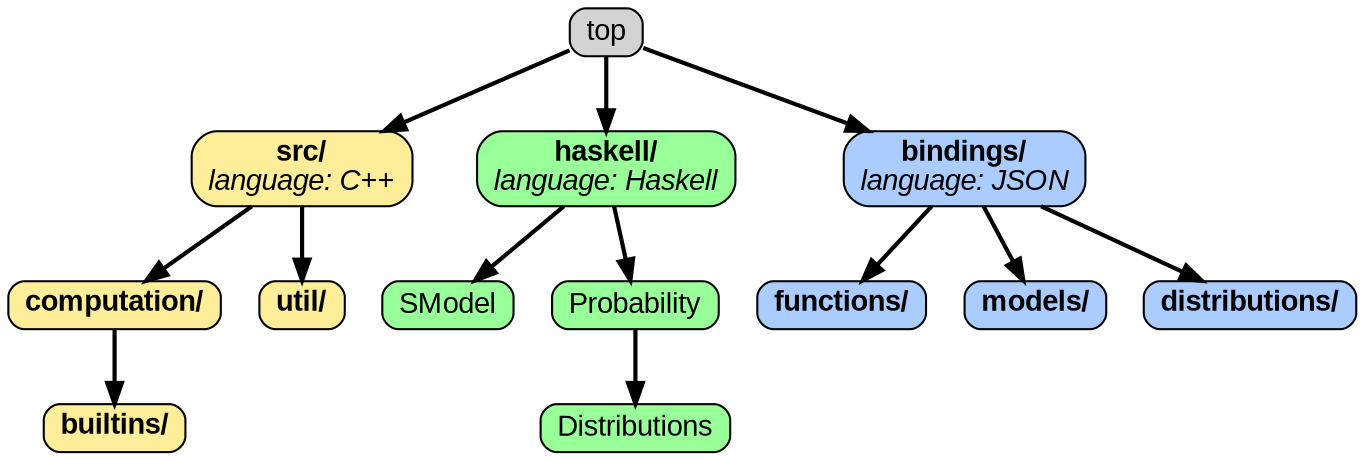 digraph "Code Layout" {
graph [ranksep=0.25, fontname=Arial,  nodesep=0.25, ranksep=0.5];
node [fontname=Arial, style="filled,rounded", height=0, width=0, shape=box];
edge [style="setlinewidth(2)"];

subgraph src_dir
{
node [fillcolor="#ffee99"]
src [label=<<b>src/</b><br/><i>language: C++</i>>]
src -> computation
computation [label=<<b>computation/</b>>]
src -> util
util [label=<<b>util/</b>>]
computation -> builtins
builtins [label=<<b>builtins/</b>>]
}


subgraph modules_dir
{
node [fillcolor="#99ff99"]
modules -> SModel
modules [label=<<b>haskell/</b><br/><i>language: Haskell</i>>]
modules -> Probability
Probability -> Distributions
}

subgraph modules_dir
{
node [fillcolor="#aaccff"]
bindings [label=<<b>bindings/</b><br/><i>language: JSON</i>>]
bindings -> functions
functions [label=<<b>functions/</b>>]
bindings -> models
models [label=<<b>models/</b>>]
bindings -> distributions
distributions [label=<<b>distributions/</b>>]
}

top -> src
top -> modules
top -> bindings


}
